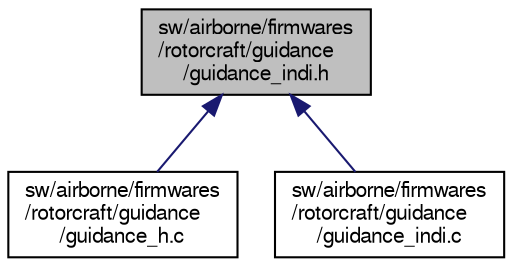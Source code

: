 digraph "sw/airborne/firmwares/rotorcraft/guidance/guidance_indi.h"
{
  edge [fontname="FreeSans",fontsize="10",labelfontname="FreeSans",labelfontsize="10"];
  node [fontname="FreeSans",fontsize="10",shape=record];
  Node1 [label="sw/airborne/firmwares\l/rotorcraft/guidance\l/guidance_indi.h",height=0.2,width=0.4,color="black", fillcolor="grey75", style="filled", fontcolor="black"];
  Node1 -> Node2 [dir="back",color="midnightblue",fontsize="10",style="solid",fontname="FreeSans"];
  Node2 [label="sw/airborne/firmwares\l/rotorcraft/guidance\l/guidance_h.c",height=0.2,width=0.4,color="black", fillcolor="white", style="filled",URL="$rotorcraft_2guidance_2guidance__h_8c.html",tooltip="Horizontal guidance for rotorcrafts. "];
  Node1 -> Node3 [dir="back",color="midnightblue",fontsize="10",style="solid",fontname="FreeSans"];
  Node3 [label="sw/airborne/firmwares\l/rotorcraft/guidance\l/guidance_indi.c",height=0.2,width=0.4,color="black", fillcolor="white", style="filled",URL="$guidance__indi_8c.html",tooltip="A guidance mode based on Incremental Nonlinear Dynamic Inversion. "];
}

